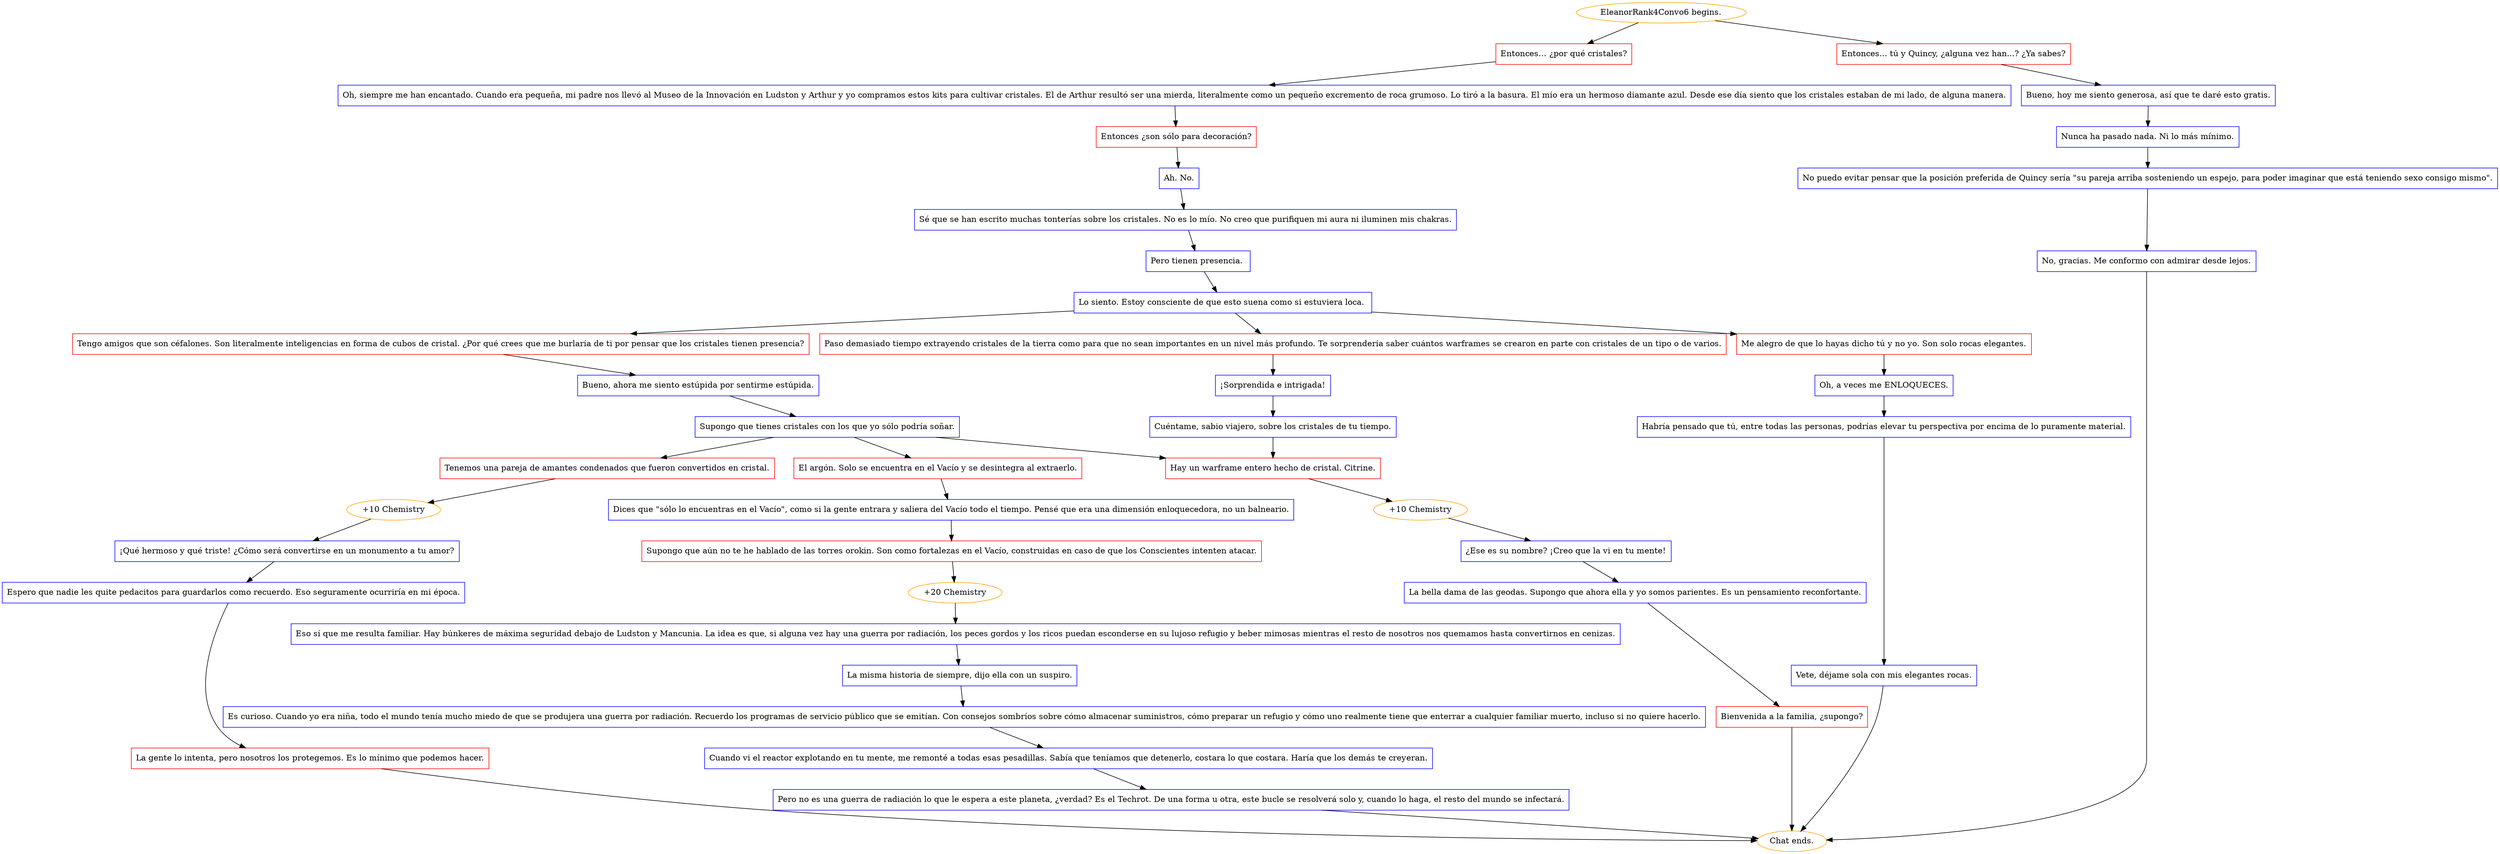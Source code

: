 digraph {
	"EleanorRank4Convo6 begins." [color=orange];
		"EleanorRank4Convo6 begins." -> j3545670009;
		"EleanorRank4Convo6 begins." -> j498387774;
	j3545670009 [label="Entonces… ¿por qué cristales?",shape=box,color=red];
		j3545670009 -> j4287372413;
	j498387774 [label="Entonces... tú y Quincy, ¿alguna vez han...? ¿Ya sabes?",shape=box,color=red];
		j498387774 -> j2354266400;
	j4287372413 [label="Oh, siempre me han encantado. Cuando era pequeña, mi padre nos llevó al Museo de la Innovación en Ludston y Arthur y yo compramos estos kits para cultivar cristales. El de Arthur resultó ser una mierda, literalmente como un pequeño excremento de roca grumoso. Lo tiró a la basura. El mío era un hermoso diamante azul. Desde ese día siento que los cristales estaban de mi lado, de alguna manera.",shape=box,color=blue];
		j4287372413 -> j781718647;
	j2354266400 [label="Bueno, hoy me siento generosa, así que te daré esto gratis.",shape=box,color=blue];
		j2354266400 -> j3941064896;
	j781718647 [label="Entonces ¿son sólo para decoración?",shape=box,color=red];
		j781718647 -> j1872477082;
	j3941064896 [label="Nunca ha pasado nada. Ni lo más mínimo.",shape=box,color=blue];
		j3941064896 -> j1052813474;
	j1872477082 [label="Ah. No.",shape=box,color=blue];
		j1872477082 -> j177980218;
	j1052813474 [label="No puedo evitar pensar que la posición preferida de Quincy sería \"su pareja arriba sosteniendo un espejo, para poder imaginar que está teniendo sexo consigo mismo\".",shape=box,color=blue];
		j1052813474 -> j1193411981;
	j177980218 [label="Sé que se han escrito muchas tonterías sobre los cristales. No es lo mío. No creo que purifiquen mi aura ni iluminen mis chakras.",shape=box,color=blue];
		j177980218 -> j1610167377;
	j1193411981 [label="No, gracias. Me conformo con admirar desde lejos.",shape=box,color=blue];
		j1193411981 -> "Chat ends.";
	j1610167377 [label="Pero tienen presencia. ",shape=box,color=blue];
		j1610167377 -> j1075117589;
	"Chat ends." [color=orange];
	j1075117589 [label="Lo siento. Estoy consciente de que esto suena como si estuviera loca. ",shape=box,color=blue];
		j1075117589 -> j3680766217;
		j1075117589 -> j4275221813;
		j1075117589 -> j3092636223;
	j3680766217 [label="Me alegro de que lo hayas dicho tú y no yo. Son solo rocas elegantes.",shape=box,color=red];
		j3680766217 -> j3060183284;
	j4275221813 [label="Tengo amigos que son céfalones. Son literalmente inteligencias en forma de cubos de cristal. ¿Por qué crees que me burlaría de ti por pensar que los cristales tienen presencia?",shape=box,color=red];
		j4275221813 -> j2680440514;
	j3092636223 [label="Paso demasiado tiempo extrayendo cristales de la tierra como para que no sean importantes en un nivel más profundo. Te sorprendería saber cuántos warframes se crearon en parte con cristales de un tipo o de varios.",shape=box,color=red];
		j3092636223 -> j2527115448;
	j3060183284 [label="Oh, a veces me ENLOQUECES.",shape=box,color=blue];
		j3060183284 -> j1419161261;
	j2680440514 [label="Bueno, ahora me siento estúpida por sentirme estúpida.",shape=box,color=blue];
		j2680440514 -> j1726416862;
	j2527115448 [label="¡Sorprendida e intrigada!",shape=box,color=blue];
		j2527115448 -> j2350450540;
	j1419161261 [label="Habría pensado que tú, entre todas las personas, podrías elevar tu perspectiva por encima de lo puramente material.",shape=box,color=blue];
		j1419161261 -> j854314522;
	j1726416862 [label="Supongo que tienes cristales con los que yo sólo podría soñar.",shape=box,color=blue];
		j1726416862 -> j2487626613;
		j1726416862 -> j192440025;
		j1726416862 -> j2021197881;
	j2350450540 [label="Cuéntame, sabio viajero, sobre los cristales de tu tiempo.",shape=box,color=blue];
		j2350450540 -> j192440025;
	j854314522 [label="Vete, déjame sola con mis elegantes rocas.",shape=box,color=blue];
		j854314522 -> "Chat ends.";
	j2487626613 [label="El argón. Solo se encuentra en el Vacío y se desintegra al extraerlo.",shape=box,color=red];
		j2487626613 -> j4093892157;
	j192440025 [label="Hay un warframe entero hecho de cristal. Citrine.",shape=box,color=red];
		j192440025 -> j596262101;
	j2021197881 [label="Tenemos una pareja de amantes condenados que fueron convertidos en cristal.",shape=box,color=red];
		j2021197881 -> j508043442;
	j4093892157 [label="Dices que \"sólo lo encuentras en el Vacío\", como si la gente entrara y saliera del Vacío todo el tiempo. Pensé que era una dimensión enloquecedora, no un balneario.",shape=box,color=blue];
		j4093892157 -> j3397841774;
	j596262101 [label="+10 Chemistry",color=orange];
		j596262101 -> j2824591590;
	j508043442 [label="+10 Chemistry",color=orange];
		j508043442 -> j1326833211;
	j3397841774 [label="Supongo que aún no te he hablado de las torres orokin. Son como fortalezas en el Vacío, construidas en caso de que los Conscientes intenten atacar.",shape=box,color=red];
		j3397841774 -> j2454169716;
	j2824591590 [label="¿Ese es su nombre? ¡Creo que la vi en tu mente!",shape=box,color=blue];
		j2824591590 -> j1494528292;
	j1326833211 [label="¡Qué hermoso y qué triste! ¿Cómo será convertirse en un monumento a tu amor?",shape=box,color=blue];
		j1326833211 -> j726268398;
	j2454169716 [label="+20 Chemistry",color=orange];
		j2454169716 -> j1601981951;
	j1494528292 [label="La bella dama de las geodas. Supongo que ahora ella y yo somos parientes. Es un pensamiento reconfortante.",shape=box,color=blue];
		j1494528292 -> j2363024480;
	j726268398 [label="Espero que nadie les quite pedacitos para guardarlos como recuerdo. Eso seguramente ocurriría en mi época.",shape=box,color=blue];
		j726268398 -> j4105568096;
	j1601981951 [label="Eso sí que me resulta familiar. Hay búnkeres de máxima seguridad debajo de Ludston y Mancunia. La idea es que, si alguna vez hay una guerra por radiación, los peces gordos y los ricos puedan esconderse en su lujoso refugio y beber mimosas mientras el resto de nosotros nos quemamos hasta convertirnos en cenizas.",shape=box,color=blue];
		j1601981951 -> j2731011900;
	j2363024480 [label="Bienvenida a la familia, ¿supongo?",shape=box,color=red];
		j2363024480 -> "Chat ends.";
	j4105568096 [label="La gente lo intenta, pero nosotros los protegemos. Es lo mínimo que podemos hacer.",shape=box,color=red];
		j4105568096 -> "Chat ends.";
	j2731011900 [label="La misma historia de siempre, dijo ella con un suspiro.",shape=box,color=blue];
		j2731011900 -> j1234709477;
	j1234709477 [label="Es curioso. Cuando yo era niña, todo el mundo tenía mucho miedo de que se produjera una guerra por radiación. Recuerdo los programas de servicio público que se emitían. Con consejos sombríos sobre cómo almacenar suministros, cómo preparar un refugio y cómo uno realmente tiene que enterrar a cualquier familiar muerto, incluso si no quiere hacerlo.",shape=box,color=blue];
		j1234709477 -> j567571787;
	j567571787 [label="Cuando vi el reactor explotando en tu mente, me remonté a todas esas pesadillas. Sabía que teníamos que detenerlo, costara lo que costara. Haría que los demás te creyeran.",shape=box,color=blue];
		j567571787 -> j1533573800;
	j1533573800 [label="Pero no es una guerra de radiación lo que le espera a este planeta, ¿verdad? Es el Techrot. De una forma u otra, este bucle se resolverá solo y, cuando lo haga, el resto del mundo se infectará.",shape=box,color=blue];
		j1533573800 -> "Chat ends.";
}